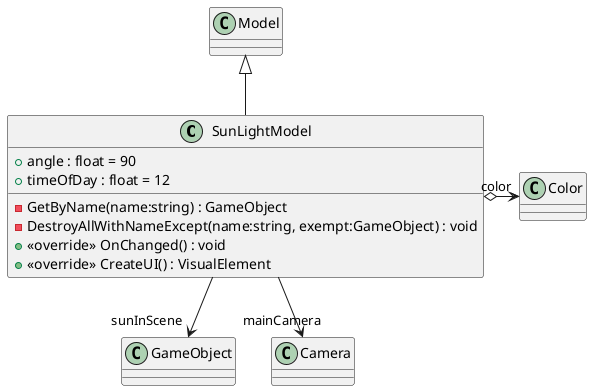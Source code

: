 @startuml
class SunLightModel {
    + angle : float = 90
    + timeOfDay : float = 12
    - GetByName(name:string) : GameObject
    - DestroyAllWithNameExcept(name:string, exempt:GameObject) : void
    + <<override>> OnChanged() : void
    + <<override>> CreateUI() : VisualElement
}
Model <|-- SunLightModel
SunLightModel o-> "color" Color
SunLightModel --> "sunInScene" GameObject
SunLightModel --> "mainCamera" Camera
@enduml
